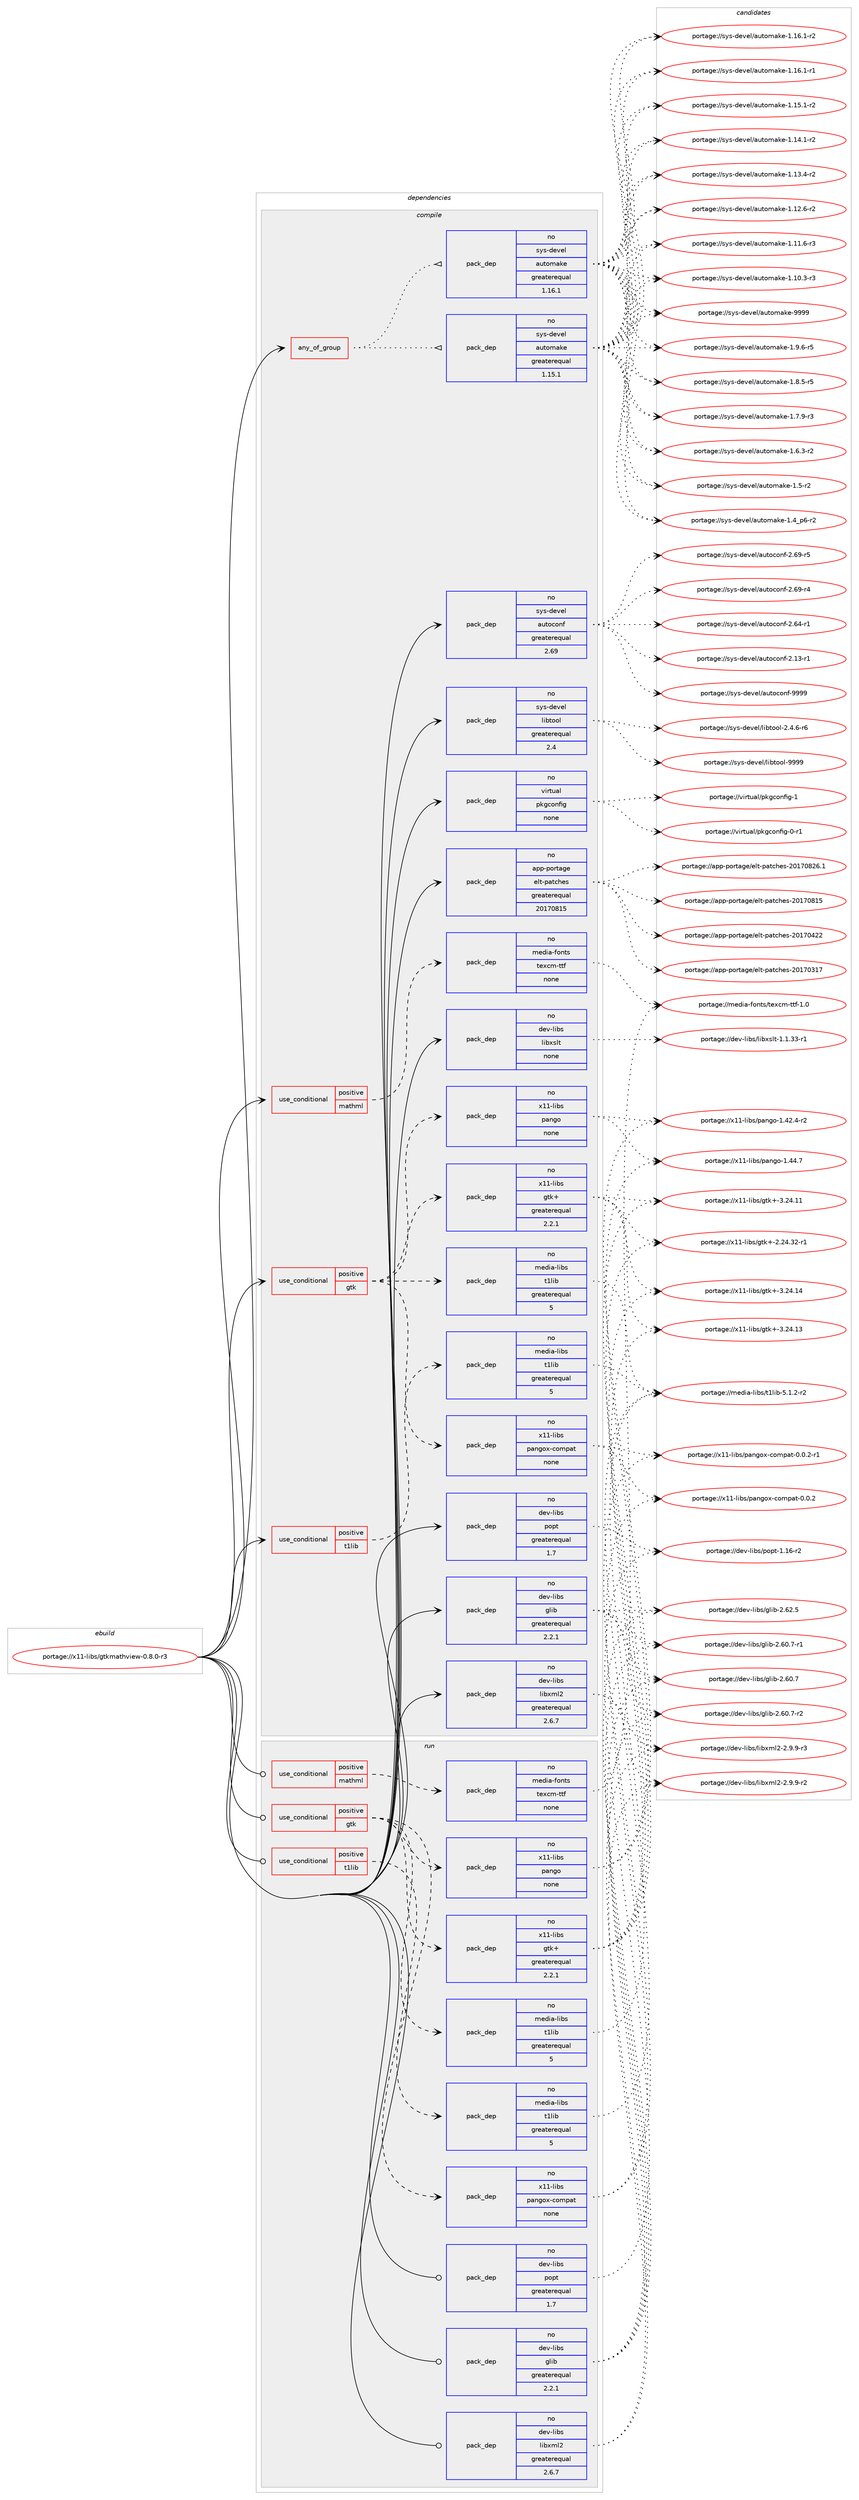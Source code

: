 digraph prolog {

# *************
# Graph options
# *************

newrank=true;
concentrate=true;
compound=true;
graph [rankdir=LR,fontname=Helvetica,fontsize=10,ranksep=1.5];#, ranksep=2.5, nodesep=0.2];
edge  [arrowhead=vee];
node  [fontname=Helvetica,fontsize=10];

# **********
# The ebuild
# **********

subgraph cluster_leftcol {
color=gray;
rank=same;
label=<<i>ebuild</i>>;
id [label="portage://x11-libs/gtkmathview-0.8.0-r3", color=red, width=4, href="../x11-libs/gtkmathview-0.8.0-r3.svg"];
}

# ****************
# The dependencies
# ****************

subgraph cluster_midcol {
color=gray;
label=<<i>dependencies</i>>;
subgraph cluster_compile {
fillcolor="#eeeeee";
style=filled;
label=<<i>compile</i>>;
subgraph any195 {
dependency12043 [label=<<TABLE BORDER="0" CELLBORDER="1" CELLSPACING="0" CELLPADDING="4"><TR><TD CELLPADDING="10">any_of_group</TD></TR></TABLE>>, shape=none, color=red];subgraph pack10420 {
dependency12044 [label=<<TABLE BORDER="0" CELLBORDER="1" CELLSPACING="0" CELLPADDING="4" WIDTH="220"><TR><TD ROWSPAN="6" CELLPADDING="30">pack_dep</TD></TR><TR><TD WIDTH="110">no</TD></TR><TR><TD>sys-devel</TD></TR><TR><TD>automake</TD></TR><TR><TD>greaterequal</TD></TR><TR><TD>1.16.1</TD></TR></TABLE>>, shape=none, color=blue];
}
dependency12043:e -> dependency12044:w [weight=20,style="dotted",arrowhead="oinv"];
subgraph pack10421 {
dependency12045 [label=<<TABLE BORDER="0" CELLBORDER="1" CELLSPACING="0" CELLPADDING="4" WIDTH="220"><TR><TD ROWSPAN="6" CELLPADDING="30">pack_dep</TD></TR><TR><TD WIDTH="110">no</TD></TR><TR><TD>sys-devel</TD></TR><TR><TD>automake</TD></TR><TR><TD>greaterequal</TD></TR><TR><TD>1.15.1</TD></TR></TABLE>>, shape=none, color=blue];
}
dependency12043:e -> dependency12045:w [weight=20,style="dotted",arrowhead="oinv"];
}
id:e -> dependency12043:w [weight=20,style="solid",arrowhead="vee"];
subgraph cond1428 {
dependency12046 [label=<<TABLE BORDER="0" CELLBORDER="1" CELLSPACING="0" CELLPADDING="4"><TR><TD ROWSPAN="3" CELLPADDING="10">use_conditional</TD></TR><TR><TD>positive</TD></TR><TR><TD>gtk</TD></TR></TABLE>>, shape=none, color=red];
subgraph pack10422 {
dependency12047 [label=<<TABLE BORDER="0" CELLBORDER="1" CELLSPACING="0" CELLPADDING="4" WIDTH="220"><TR><TD ROWSPAN="6" CELLPADDING="30">pack_dep</TD></TR><TR><TD WIDTH="110">no</TD></TR><TR><TD>media-libs</TD></TR><TR><TD>t1lib</TD></TR><TR><TD>greaterequal</TD></TR><TR><TD>5</TD></TR></TABLE>>, shape=none, color=blue];
}
dependency12046:e -> dependency12047:w [weight=20,style="dashed",arrowhead="vee"];
subgraph pack10423 {
dependency12048 [label=<<TABLE BORDER="0" CELLBORDER="1" CELLSPACING="0" CELLPADDING="4" WIDTH="220"><TR><TD ROWSPAN="6" CELLPADDING="30">pack_dep</TD></TR><TR><TD WIDTH="110">no</TD></TR><TR><TD>x11-libs</TD></TR><TR><TD>gtk+</TD></TR><TR><TD>greaterequal</TD></TR><TR><TD>2.2.1</TD></TR></TABLE>>, shape=none, color=blue];
}
dependency12046:e -> dependency12048:w [weight=20,style="dashed",arrowhead="vee"];
subgraph pack10424 {
dependency12049 [label=<<TABLE BORDER="0" CELLBORDER="1" CELLSPACING="0" CELLPADDING="4" WIDTH="220"><TR><TD ROWSPAN="6" CELLPADDING="30">pack_dep</TD></TR><TR><TD WIDTH="110">no</TD></TR><TR><TD>x11-libs</TD></TR><TR><TD>pango</TD></TR><TR><TD>none</TD></TR><TR><TD></TD></TR></TABLE>>, shape=none, color=blue];
}
dependency12046:e -> dependency12049:w [weight=20,style="dashed",arrowhead="vee"];
subgraph pack10425 {
dependency12050 [label=<<TABLE BORDER="0" CELLBORDER="1" CELLSPACING="0" CELLPADDING="4" WIDTH="220"><TR><TD ROWSPAN="6" CELLPADDING="30">pack_dep</TD></TR><TR><TD WIDTH="110">no</TD></TR><TR><TD>x11-libs</TD></TR><TR><TD>pangox-compat</TD></TR><TR><TD>none</TD></TR><TR><TD></TD></TR></TABLE>>, shape=none, color=blue];
}
dependency12046:e -> dependency12050:w [weight=20,style="dashed",arrowhead="vee"];
}
id:e -> dependency12046:w [weight=20,style="solid",arrowhead="vee"];
subgraph cond1429 {
dependency12051 [label=<<TABLE BORDER="0" CELLBORDER="1" CELLSPACING="0" CELLPADDING="4"><TR><TD ROWSPAN="3" CELLPADDING="10">use_conditional</TD></TR><TR><TD>positive</TD></TR><TR><TD>mathml</TD></TR></TABLE>>, shape=none, color=red];
subgraph pack10426 {
dependency12052 [label=<<TABLE BORDER="0" CELLBORDER="1" CELLSPACING="0" CELLPADDING="4" WIDTH="220"><TR><TD ROWSPAN="6" CELLPADDING="30">pack_dep</TD></TR><TR><TD WIDTH="110">no</TD></TR><TR><TD>media-fonts</TD></TR><TR><TD>texcm-ttf</TD></TR><TR><TD>none</TD></TR><TR><TD></TD></TR></TABLE>>, shape=none, color=blue];
}
dependency12051:e -> dependency12052:w [weight=20,style="dashed",arrowhead="vee"];
}
id:e -> dependency12051:w [weight=20,style="solid",arrowhead="vee"];
subgraph cond1430 {
dependency12053 [label=<<TABLE BORDER="0" CELLBORDER="1" CELLSPACING="0" CELLPADDING="4"><TR><TD ROWSPAN="3" CELLPADDING="10">use_conditional</TD></TR><TR><TD>positive</TD></TR><TR><TD>t1lib</TD></TR></TABLE>>, shape=none, color=red];
subgraph pack10427 {
dependency12054 [label=<<TABLE BORDER="0" CELLBORDER="1" CELLSPACING="0" CELLPADDING="4" WIDTH="220"><TR><TD ROWSPAN="6" CELLPADDING="30">pack_dep</TD></TR><TR><TD WIDTH="110">no</TD></TR><TR><TD>media-libs</TD></TR><TR><TD>t1lib</TD></TR><TR><TD>greaterequal</TD></TR><TR><TD>5</TD></TR></TABLE>>, shape=none, color=blue];
}
dependency12053:e -> dependency12054:w [weight=20,style="dashed",arrowhead="vee"];
}
id:e -> dependency12053:w [weight=20,style="solid",arrowhead="vee"];
subgraph pack10428 {
dependency12055 [label=<<TABLE BORDER="0" CELLBORDER="1" CELLSPACING="0" CELLPADDING="4" WIDTH="220"><TR><TD ROWSPAN="6" CELLPADDING="30">pack_dep</TD></TR><TR><TD WIDTH="110">no</TD></TR><TR><TD>app-portage</TD></TR><TR><TD>elt-patches</TD></TR><TR><TD>greaterequal</TD></TR><TR><TD>20170815</TD></TR></TABLE>>, shape=none, color=blue];
}
id:e -> dependency12055:w [weight=20,style="solid",arrowhead="vee"];
subgraph pack10429 {
dependency12056 [label=<<TABLE BORDER="0" CELLBORDER="1" CELLSPACING="0" CELLPADDING="4" WIDTH="220"><TR><TD ROWSPAN="6" CELLPADDING="30">pack_dep</TD></TR><TR><TD WIDTH="110">no</TD></TR><TR><TD>dev-libs</TD></TR><TR><TD>glib</TD></TR><TR><TD>greaterequal</TD></TR><TR><TD>2.2.1</TD></TR></TABLE>>, shape=none, color=blue];
}
id:e -> dependency12056:w [weight=20,style="solid",arrowhead="vee"];
subgraph pack10430 {
dependency12057 [label=<<TABLE BORDER="0" CELLBORDER="1" CELLSPACING="0" CELLPADDING="4" WIDTH="220"><TR><TD ROWSPAN="6" CELLPADDING="30">pack_dep</TD></TR><TR><TD WIDTH="110">no</TD></TR><TR><TD>dev-libs</TD></TR><TR><TD>libxml2</TD></TR><TR><TD>greaterequal</TD></TR><TR><TD>2.6.7</TD></TR></TABLE>>, shape=none, color=blue];
}
id:e -> dependency12057:w [weight=20,style="solid",arrowhead="vee"];
subgraph pack10431 {
dependency12058 [label=<<TABLE BORDER="0" CELLBORDER="1" CELLSPACING="0" CELLPADDING="4" WIDTH="220"><TR><TD ROWSPAN="6" CELLPADDING="30">pack_dep</TD></TR><TR><TD WIDTH="110">no</TD></TR><TR><TD>dev-libs</TD></TR><TR><TD>libxslt</TD></TR><TR><TD>none</TD></TR><TR><TD></TD></TR></TABLE>>, shape=none, color=blue];
}
id:e -> dependency12058:w [weight=20,style="solid",arrowhead="vee"];
subgraph pack10432 {
dependency12059 [label=<<TABLE BORDER="0" CELLBORDER="1" CELLSPACING="0" CELLPADDING="4" WIDTH="220"><TR><TD ROWSPAN="6" CELLPADDING="30">pack_dep</TD></TR><TR><TD WIDTH="110">no</TD></TR><TR><TD>dev-libs</TD></TR><TR><TD>popt</TD></TR><TR><TD>greaterequal</TD></TR><TR><TD>1.7</TD></TR></TABLE>>, shape=none, color=blue];
}
id:e -> dependency12059:w [weight=20,style="solid",arrowhead="vee"];
subgraph pack10433 {
dependency12060 [label=<<TABLE BORDER="0" CELLBORDER="1" CELLSPACING="0" CELLPADDING="4" WIDTH="220"><TR><TD ROWSPAN="6" CELLPADDING="30">pack_dep</TD></TR><TR><TD WIDTH="110">no</TD></TR><TR><TD>sys-devel</TD></TR><TR><TD>autoconf</TD></TR><TR><TD>greaterequal</TD></TR><TR><TD>2.69</TD></TR></TABLE>>, shape=none, color=blue];
}
id:e -> dependency12060:w [weight=20,style="solid",arrowhead="vee"];
subgraph pack10434 {
dependency12061 [label=<<TABLE BORDER="0" CELLBORDER="1" CELLSPACING="0" CELLPADDING="4" WIDTH="220"><TR><TD ROWSPAN="6" CELLPADDING="30">pack_dep</TD></TR><TR><TD WIDTH="110">no</TD></TR><TR><TD>sys-devel</TD></TR><TR><TD>libtool</TD></TR><TR><TD>greaterequal</TD></TR><TR><TD>2.4</TD></TR></TABLE>>, shape=none, color=blue];
}
id:e -> dependency12061:w [weight=20,style="solid",arrowhead="vee"];
subgraph pack10435 {
dependency12062 [label=<<TABLE BORDER="0" CELLBORDER="1" CELLSPACING="0" CELLPADDING="4" WIDTH="220"><TR><TD ROWSPAN="6" CELLPADDING="30">pack_dep</TD></TR><TR><TD WIDTH="110">no</TD></TR><TR><TD>virtual</TD></TR><TR><TD>pkgconfig</TD></TR><TR><TD>none</TD></TR><TR><TD></TD></TR></TABLE>>, shape=none, color=blue];
}
id:e -> dependency12062:w [weight=20,style="solid",arrowhead="vee"];
}
subgraph cluster_compileandrun {
fillcolor="#eeeeee";
style=filled;
label=<<i>compile and run</i>>;
}
subgraph cluster_run {
fillcolor="#eeeeee";
style=filled;
label=<<i>run</i>>;
subgraph cond1431 {
dependency12063 [label=<<TABLE BORDER="0" CELLBORDER="1" CELLSPACING="0" CELLPADDING="4"><TR><TD ROWSPAN="3" CELLPADDING="10">use_conditional</TD></TR><TR><TD>positive</TD></TR><TR><TD>gtk</TD></TR></TABLE>>, shape=none, color=red];
subgraph pack10436 {
dependency12064 [label=<<TABLE BORDER="0" CELLBORDER="1" CELLSPACING="0" CELLPADDING="4" WIDTH="220"><TR><TD ROWSPAN="6" CELLPADDING="30">pack_dep</TD></TR><TR><TD WIDTH="110">no</TD></TR><TR><TD>media-libs</TD></TR><TR><TD>t1lib</TD></TR><TR><TD>greaterequal</TD></TR><TR><TD>5</TD></TR></TABLE>>, shape=none, color=blue];
}
dependency12063:e -> dependency12064:w [weight=20,style="dashed",arrowhead="vee"];
subgraph pack10437 {
dependency12065 [label=<<TABLE BORDER="0" CELLBORDER="1" CELLSPACING="0" CELLPADDING="4" WIDTH="220"><TR><TD ROWSPAN="6" CELLPADDING="30">pack_dep</TD></TR><TR><TD WIDTH="110">no</TD></TR><TR><TD>x11-libs</TD></TR><TR><TD>gtk+</TD></TR><TR><TD>greaterequal</TD></TR><TR><TD>2.2.1</TD></TR></TABLE>>, shape=none, color=blue];
}
dependency12063:e -> dependency12065:w [weight=20,style="dashed",arrowhead="vee"];
subgraph pack10438 {
dependency12066 [label=<<TABLE BORDER="0" CELLBORDER="1" CELLSPACING="0" CELLPADDING="4" WIDTH="220"><TR><TD ROWSPAN="6" CELLPADDING="30">pack_dep</TD></TR><TR><TD WIDTH="110">no</TD></TR><TR><TD>x11-libs</TD></TR><TR><TD>pango</TD></TR><TR><TD>none</TD></TR><TR><TD></TD></TR></TABLE>>, shape=none, color=blue];
}
dependency12063:e -> dependency12066:w [weight=20,style="dashed",arrowhead="vee"];
subgraph pack10439 {
dependency12067 [label=<<TABLE BORDER="0" CELLBORDER="1" CELLSPACING="0" CELLPADDING="4" WIDTH="220"><TR><TD ROWSPAN="6" CELLPADDING="30">pack_dep</TD></TR><TR><TD WIDTH="110">no</TD></TR><TR><TD>x11-libs</TD></TR><TR><TD>pangox-compat</TD></TR><TR><TD>none</TD></TR><TR><TD></TD></TR></TABLE>>, shape=none, color=blue];
}
dependency12063:e -> dependency12067:w [weight=20,style="dashed",arrowhead="vee"];
}
id:e -> dependency12063:w [weight=20,style="solid",arrowhead="odot"];
subgraph cond1432 {
dependency12068 [label=<<TABLE BORDER="0" CELLBORDER="1" CELLSPACING="0" CELLPADDING="4"><TR><TD ROWSPAN="3" CELLPADDING="10">use_conditional</TD></TR><TR><TD>positive</TD></TR><TR><TD>mathml</TD></TR></TABLE>>, shape=none, color=red];
subgraph pack10440 {
dependency12069 [label=<<TABLE BORDER="0" CELLBORDER="1" CELLSPACING="0" CELLPADDING="4" WIDTH="220"><TR><TD ROWSPAN="6" CELLPADDING="30">pack_dep</TD></TR><TR><TD WIDTH="110">no</TD></TR><TR><TD>media-fonts</TD></TR><TR><TD>texcm-ttf</TD></TR><TR><TD>none</TD></TR><TR><TD></TD></TR></TABLE>>, shape=none, color=blue];
}
dependency12068:e -> dependency12069:w [weight=20,style="dashed",arrowhead="vee"];
}
id:e -> dependency12068:w [weight=20,style="solid",arrowhead="odot"];
subgraph cond1433 {
dependency12070 [label=<<TABLE BORDER="0" CELLBORDER="1" CELLSPACING="0" CELLPADDING="4"><TR><TD ROWSPAN="3" CELLPADDING="10">use_conditional</TD></TR><TR><TD>positive</TD></TR><TR><TD>t1lib</TD></TR></TABLE>>, shape=none, color=red];
subgraph pack10441 {
dependency12071 [label=<<TABLE BORDER="0" CELLBORDER="1" CELLSPACING="0" CELLPADDING="4" WIDTH="220"><TR><TD ROWSPAN="6" CELLPADDING="30">pack_dep</TD></TR><TR><TD WIDTH="110">no</TD></TR><TR><TD>media-libs</TD></TR><TR><TD>t1lib</TD></TR><TR><TD>greaterequal</TD></TR><TR><TD>5</TD></TR></TABLE>>, shape=none, color=blue];
}
dependency12070:e -> dependency12071:w [weight=20,style="dashed",arrowhead="vee"];
}
id:e -> dependency12070:w [weight=20,style="solid",arrowhead="odot"];
subgraph pack10442 {
dependency12072 [label=<<TABLE BORDER="0" CELLBORDER="1" CELLSPACING="0" CELLPADDING="4" WIDTH="220"><TR><TD ROWSPAN="6" CELLPADDING="30">pack_dep</TD></TR><TR><TD WIDTH="110">no</TD></TR><TR><TD>dev-libs</TD></TR><TR><TD>glib</TD></TR><TR><TD>greaterequal</TD></TR><TR><TD>2.2.1</TD></TR></TABLE>>, shape=none, color=blue];
}
id:e -> dependency12072:w [weight=20,style="solid",arrowhead="odot"];
subgraph pack10443 {
dependency12073 [label=<<TABLE BORDER="0" CELLBORDER="1" CELLSPACING="0" CELLPADDING="4" WIDTH="220"><TR><TD ROWSPAN="6" CELLPADDING="30">pack_dep</TD></TR><TR><TD WIDTH="110">no</TD></TR><TR><TD>dev-libs</TD></TR><TR><TD>libxml2</TD></TR><TR><TD>greaterequal</TD></TR><TR><TD>2.6.7</TD></TR></TABLE>>, shape=none, color=blue];
}
id:e -> dependency12073:w [weight=20,style="solid",arrowhead="odot"];
subgraph pack10444 {
dependency12074 [label=<<TABLE BORDER="0" CELLBORDER="1" CELLSPACING="0" CELLPADDING="4" WIDTH="220"><TR><TD ROWSPAN="6" CELLPADDING="30">pack_dep</TD></TR><TR><TD WIDTH="110">no</TD></TR><TR><TD>dev-libs</TD></TR><TR><TD>popt</TD></TR><TR><TD>greaterequal</TD></TR><TR><TD>1.7</TD></TR></TABLE>>, shape=none, color=blue];
}
id:e -> dependency12074:w [weight=20,style="solid",arrowhead="odot"];
}
}

# **************
# The candidates
# **************

subgraph cluster_choices {
rank=same;
color=gray;
label=<<i>candidates</i>>;

subgraph choice10420 {
color=black;
nodesep=1;
choice115121115451001011181011084797117116111109971071014557575757 [label="portage://sys-devel/automake-9999", color=red, width=4,href="../sys-devel/automake-9999.svg"];
choice115121115451001011181011084797117116111109971071014549465746544511453 [label="portage://sys-devel/automake-1.9.6-r5", color=red, width=4,href="../sys-devel/automake-1.9.6-r5.svg"];
choice115121115451001011181011084797117116111109971071014549465646534511453 [label="portage://sys-devel/automake-1.8.5-r5", color=red, width=4,href="../sys-devel/automake-1.8.5-r5.svg"];
choice115121115451001011181011084797117116111109971071014549465546574511451 [label="portage://sys-devel/automake-1.7.9-r3", color=red, width=4,href="../sys-devel/automake-1.7.9-r3.svg"];
choice115121115451001011181011084797117116111109971071014549465446514511450 [label="portage://sys-devel/automake-1.6.3-r2", color=red, width=4,href="../sys-devel/automake-1.6.3-r2.svg"];
choice11512111545100101118101108479711711611110997107101454946534511450 [label="portage://sys-devel/automake-1.5-r2", color=red, width=4,href="../sys-devel/automake-1.5-r2.svg"];
choice115121115451001011181011084797117116111109971071014549465295112544511450 [label="portage://sys-devel/automake-1.4_p6-r2", color=red, width=4,href="../sys-devel/automake-1.4_p6-r2.svg"];
choice11512111545100101118101108479711711611110997107101454946495446494511450 [label="portage://sys-devel/automake-1.16.1-r2", color=red, width=4,href="../sys-devel/automake-1.16.1-r2.svg"];
choice11512111545100101118101108479711711611110997107101454946495446494511449 [label="portage://sys-devel/automake-1.16.1-r1", color=red, width=4,href="../sys-devel/automake-1.16.1-r1.svg"];
choice11512111545100101118101108479711711611110997107101454946495346494511450 [label="portage://sys-devel/automake-1.15.1-r2", color=red, width=4,href="../sys-devel/automake-1.15.1-r2.svg"];
choice11512111545100101118101108479711711611110997107101454946495246494511450 [label="portage://sys-devel/automake-1.14.1-r2", color=red, width=4,href="../sys-devel/automake-1.14.1-r2.svg"];
choice11512111545100101118101108479711711611110997107101454946495146524511450 [label="portage://sys-devel/automake-1.13.4-r2", color=red, width=4,href="../sys-devel/automake-1.13.4-r2.svg"];
choice11512111545100101118101108479711711611110997107101454946495046544511450 [label="portage://sys-devel/automake-1.12.6-r2", color=red, width=4,href="../sys-devel/automake-1.12.6-r2.svg"];
choice11512111545100101118101108479711711611110997107101454946494946544511451 [label="portage://sys-devel/automake-1.11.6-r3", color=red, width=4,href="../sys-devel/automake-1.11.6-r3.svg"];
choice11512111545100101118101108479711711611110997107101454946494846514511451 [label="portage://sys-devel/automake-1.10.3-r3", color=red, width=4,href="../sys-devel/automake-1.10.3-r3.svg"];
dependency12044:e -> choice115121115451001011181011084797117116111109971071014557575757:w [style=dotted,weight="100"];
dependency12044:e -> choice115121115451001011181011084797117116111109971071014549465746544511453:w [style=dotted,weight="100"];
dependency12044:e -> choice115121115451001011181011084797117116111109971071014549465646534511453:w [style=dotted,weight="100"];
dependency12044:e -> choice115121115451001011181011084797117116111109971071014549465546574511451:w [style=dotted,weight="100"];
dependency12044:e -> choice115121115451001011181011084797117116111109971071014549465446514511450:w [style=dotted,weight="100"];
dependency12044:e -> choice11512111545100101118101108479711711611110997107101454946534511450:w [style=dotted,weight="100"];
dependency12044:e -> choice115121115451001011181011084797117116111109971071014549465295112544511450:w [style=dotted,weight="100"];
dependency12044:e -> choice11512111545100101118101108479711711611110997107101454946495446494511450:w [style=dotted,weight="100"];
dependency12044:e -> choice11512111545100101118101108479711711611110997107101454946495446494511449:w [style=dotted,weight="100"];
dependency12044:e -> choice11512111545100101118101108479711711611110997107101454946495346494511450:w [style=dotted,weight="100"];
dependency12044:e -> choice11512111545100101118101108479711711611110997107101454946495246494511450:w [style=dotted,weight="100"];
dependency12044:e -> choice11512111545100101118101108479711711611110997107101454946495146524511450:w [style=dotted,weight="100"];
dependency12044:e -> choice11512111545100101118101108479711711611110997107101454946495046544511450:w [style=dotted,weight="100"];
dependency12044:e -> choice11512111545100101118101108479711711611110997107101454946494946544511451:w [style=dotted,weight="100"];
dependency12044:e -> choice11512111545100101118101108479711711611110997107101454946494846514511451:w [style=dotted,weight="100"];
}
subgraph choice10421 {
color=black;
nodesep=1;
choice115121115451001011181011084797117116111109971071014557575757 [label="portage://sys-devel/automake-9999", color=red, width=4,href="../sys-devel/automake-9999.svg"];
choice115121115451001011181011084797117116111109971071014549465746544511453 [label="portage://sys-devel/automake-1.9.6-r5", color=red, width=4,href="../sys-devel/automake-1.9.6-r5.svg"];
choice115121115451001011181011084797117116111109971071014549465646534511453 [label="portage://sys-devel/automake-1.8.5-r5", color=red, width=4,href="../sys-devel/automake-1.8.5-r5.svg"];
choice115121115451001011181011084797117116111109971071014549465546574511451 [label="portage://sys-devel/automake-1.7.9-r3", color=red, width=4,href="../sys-devel/automake-1.7.9-r3.svg"];
choice115121115451001011181011084797117116111109971071014549465446514511450 [label="portage://sys-devel/automake-1.6.3-r2", color=red, width=4,href="../sys-devel/automake-1.6.3-r2.svg"];
choice11512111545100101118101108479711711611110997107101454946534511450 [label="portage://sys-devel/automake-1.5-r2", color=red, width=4,href="../sys-devel/automake-1.5-r2.svg"];
choice115121115451001011181011084797117116111109971071014549465295112544511450 [label="portage://sys-devel/automake-1.4_p6-r2", color=red, width=4,href="../sys-devel/automake-1.4_p6-r2.svg"];
choice11512111545100101118101108479711711611110997107101454946495446494511450 [label="portage://sys-devel/automake-1.16.1-r2", color=red, width=4,href="../sys-devel/automake-1.16.1-r2.svg"];
choice11512111545100101118101108479711711611110997107101454946495446494511449 [label="portage://sys-devel/automake-1.16.1-r1", color=red, width=4,href="../sys-devel/automake-1.16.1-r1.svg"];
choice11512111545100101118101108479711711611110997107101454946495346494511450 [label="portage://sys-devel/automake-1.15.1-r2", color=red, width=4,href="../sys-devel/automake-1.15.1-r2.svg"];
choice11512111545100101118101108479711711611110997107101454946495246494511450 [label="portage://sys-devel/automake-1.14.1-r2", color=red, width=4,href="../sys-devel/automake-1.14.1-r2.svg"];
choice11512111545100101118101108479711711611110997107101454946495146524511450 [label="portage://sys-devel/automake-1.13.4-r2", color=red, width=4,href="../sys-devel/automake-1.13.4-r2.svg"];
choice11512111545100101118101108479711711611110997107101454946495046544511450 [label="portage://sys-devel/automake-1.12.6-r2", color=red, width=4,href="../sys-devel/automake-1.12.6-r2.svg"];
choice11512111545100101118101108479711711611110997107101454946494946544511451 [label="portage://sys-devel/automake-1.11.6-r3", color=red, width=4,href="../sys-devel/automake-1.11.6-r3.svg"];
choice11512111545100101118101108479711711611110997107101454946494846514511451 [label="portage://sys-devel/automake-1.10.3-r3", color=red, width=4,href="../sys-devel/automake-1.10.3-r3.svg"];
dependency12045:e -> choice115121115451001011181011084797117116111109971071014557575757:w [style=dotted,weight="100"];
dependency12045:e -> choice115121115451001011181011084797117116111109971071014549465746544511453:w [style=dotted,weight="100"];
dependency12045:e -> choice115121115451001011181011084797117116111109971071014549465646534511453:w [style=dotted,weight="100"];
dependency12045:e -> choice115121115451001011181011084797117116111109971071014549465546574511451:w [style=dotted,weight="100"];
dependency12045:e -> choice115121115451001011181011084797117116111109971071014549465446514511450:w [style=dotted,weight="100"];
dependency12045:e -> choice11512111545100101118101108479711711611110997107101454946534511450:w [style=dotted,weight="100"];
dependency12045:e -> choice115121115451001011181011084797117116111109971071014549465295112544511450:w [style=dotted,weight="100"];
dependency12045:e -> choice11512111545100101118101108479711711611110997107101454946495446494511450:w [style=dotted,weight="100"];
dependency12045:e -> choice11512111545100101118101108479711711611110997107101454946495446494511449:w [style=dotted,weight="100"];
dependency12045:e -> choice11512111545100101118101108479711711611110997107101454946495346494511450:w [style=dotted,weight="100"];
dependency12045:e -> choice11512111545100101118101108479711711611110997107101454946495246494511450:w [style=dotted,weight="100"];
dependency12045:e -> choice11512111545100101118101108479711711611110997107101454946495146524511450:w [style=dotted,weight="100"];
dependency12045:e -> choice11512111545100101118101108479711711611110997107101454946495046544511450:w [style=dotted,weight="100"];
dependency12045:e -> choice11512111545100101118101108479711711611110997107101454946494946544511451:w [style=dotted,weight="100"];
dependency12045:e -> choice11512111545100101118101108479711711611110997107101454946494846514511451:w [style=dotted,weight="100"];
}
subgraph choice10422 {
color=black;
nodesep=1;
choice1091011001059745108105981154711649108105984553464946504511450 [label="portage://media-libs/t1lib-5.1.2-r2", color=red, width=4,href="../media-libs/t1lib-5.1.2-r2.svg"];
dependency12047:e -> choice1091011001059745108105981154711649108105984553464946504511450:w [style=dotted,weight="100"];
}
subgraph choice10423 {
color=black;
nodesep=1;
choice1204949451081059811547103116107434551465052464952 [label="portage://x11-libs/gtk+-3.24.14", color=red, width=4,href="../x11-libs/gtk+-3.24.14.svg"];
choice1204949451081059811547103116107434551465052464951 [label="portage://x11-libs/gtk+-3.24.13", color=red, width=4,href="../x11-libs/gtk+-3.24.13.svg"];
choice1204949451081059811547103116107434551465052464949 [label="portage://x11-libs/gtk+-3.24.11", color=red, width=4,href="../x11-libs/gtk+-3.24.11.svg"];
choice12049494510810598115471031161074345504650524651504511449 [label="portage://x11-libs/gtk+-2.24.32-r1", color=red, width=4,href="../x11-libs/gtk+-2.24.32-r1.svg"];
dependency12048:e -> choice1204949451081059811547103116107434551465052464952:w [style=dotted,weight="100"];
dependency12048:e -> choice1204949451081059811547103116107434551465052464951:w [style=dotted,weight="100"];
dependency12048:e -> choice1204949451081059811547103116107434551465052464949:w [style=dotted,weight="100"];
dependency12048:e -> choice12049494510810598115471031161074345504650524651504511449:w [style=dotted,weight="100"];
}
subgraph choice10424 {
color=black;
nodesep=1;
choice12049494510810598115471129711010311145494652524655 [label="portage://x11-libs/pango-1.44.7", color=red, width=4,href="../x11-libs/pango-1.44.7.svg"];
choice120494945108105981154711297110103111454946525046524511450 [label="portage://x11-libs/pango-1.42.4-r2", color=red, width=4,href="../x11-libs/pango-1.42.4-r2.svg"];
dependency12049:e -> choice12049494510810598115471129711010311145494652524655:w [style=dotted,weight="100"];
dependency12049:e -> choice120494945108105981154711297110103111454946525046524511450:w [style=dotted,weight="100"];
}
subgraph choice10425 {
color=black;
nodesep=1;
choice1204949451081059811547112971101031111204599111109112971164548464846504511449 [label="portage://x11-libs/pangox-compat-0.0.2-r1", color=red, width=4,href="../x11-libs/pangox-compat-0.0.2-r1.svg"];
choice120494945108105981154711297110103111120459911110911297116454846484650 [label="portage://x11-libs/pangox-compat-0.0.2", color=red, width=4,href="../x11-libs/pangox-compat-0.0.2.svg"];
dependency12050:e -> choice1204949451081059811547112971101031111204599111109112971164548464846504511449:w [style=dotted,weight="100"];
dependency12050:e -> choice120494945108105981154711297110103111120459911110911297116454846484650:w [style=dotted,weight="100"];
}
subgraph choice10426 {
color=black;
nodesep=1;
choice109101100105974510211111011611547116101120991094511611610245494648 [label="portage://media-fonts/texcm-ttf-1.0", color=red, width=4,href="../media-fonts/texcm-ttf-1.0.svg"];
dependency12052:e -> choice109101100105974510211111011611547116101120991094511611610245494648:w [style=dotted,weight="100"];
}
subgraph choice10427 {
color=black;
nodesep=1;
choice1091011001059745108105981154711649108105984553464946504511450 [label="portage://media-libs/t1lib-5.1.2-r2", color=red, width=4,href="../media-libs/t1lib-5.1.2-r2.svg"];
dependency12054:e -> choice1091011001059745108105981154711649108105984553464946504511450:w [style=dotted,weight="100"];
}
subgraph choice10428 {
color=black;
nodesep=1;
choice971121124511211111411697103101471011081164511297116991041011154550484955485650544649 [label="portage://app-portage/elt-patches-20170826.1", color=red, width=4,href="../app-portage/elt-patches-20170826.1.svg"];
choice97112112451121111141169710310147101108116451129711699104101115455048495548564953 [label="portage://app-portage/elt-patches-20170815", color=red, width=4,href="../app-portage/elt-patches-20170815.svg"];
choice97112112451121111141169710310147101108116451129711699104101115455048495548525050 [label="portage://app-portage/elt-patches-20170422", color=red, width=4,href="../app-portage/elt-patches-20170422.svg"];
choice97112112451121111141169710310147101108116451129711699104101115455048495548514955 [label="portage://app-portage/elt-patches-20170317", color=red, width=4,href="../app-portage/elt-patches-20170317.svg"];
dependency12055:e -> choice971121124511211111411697103101471011081164511297116991041011154550484955485650544649:w [style=dotted,weight="100"];
dependency12055:e -> choice97112112451121111141169710310147101108116451129711699104101115455048495548564953:w [style=dotted,weight="100"];
dependency12055:e -> choice97112112451121111141169710310147101108116451129711699104101115455048495548525050:w [style=dotted,weight="100"];
dependency12055:e -> choice97112112451121111141169710310147101108116451129711699104101115455048495548514955:w [style=dotted,weight="100"];
}
subgraph choice10429 {
color=black;
nodesep=1;
choice1001011184510810598115471031081059845504654504653 [label="portage://dev-libs/glib-2.62.5", color=red, width=4,href="../dev-libs/glib-2.62.5.svg"];
choice10010111845108105981154710310810598455046544846554511450 [label="portage://dev-libs/glib-2.60.7-r2", color=red, width=4,href="../dev-libs/glib-2.60.7-r2.svg"];
choice10010111845108105981154710310810598455046544846554511449 [label="portage://dev-libs/glib-2.60.7-r1", color=red, width=4,href="../dev-libs/glib-2.60.7-r1.svg"];
choice1001011184510810598115471031081059845504654484655 [label="portage://dev-libs/glib-2.60.7", color=red, width=4,href="../dev-libs/glib-2.60.7.svg"];
dependency12056:e -> choice1001011184510810598115471031081059845504654504653:w [style=dotted,weight="100"];
dependency12056:e -> choice10010111845108105981154710310810598455046544846554511450:w [style=dotted,weight="100"];
dependency12056:e -> choice10010111845108105981154710310810598455046544846554511449:w [style=dotted,weight="100"];
dependency12056:e -> choice1001011184510810598115471031081059845504654484655:w [style=dotted,weight="100"];
}
subgraph choice10430 {
color=black;
nodesep=1;
choice10010111845108105981154710810598120109108504550465746574511451 [label="portage://dev-libs/libxml2-2.9.9-r3", color=red, width=4,href="../dev-libs/libxml2-2.9.9-r3.svg"];
choice10010111845108105981154710810598120109108504550465746574511450 [label="portage://dev-libs/libxml2-2.9.9-r2", color=red, width=4,href="../dev-libs/libxml2-2.9.9-r2.svg"];
dependency12057:e -> choice10010111845108105981154710810598120109108504550465746574511451:w [style=dotted,weight="100"];
dependency12057:e -> choice10010111845108105981154710810598120109108504550465746574511450:w [style=dotted,weight="100"];
}
subgraph choice10431 {
color=black;
nodesep=1;
choice10010111845108105981154710810598120115108116454946494651514511449 [label="portage://dev-libs/libxslt-1.1.33-r1", color=red, width=4,href="../dev-libs/libxslt-1.1.33-r1.svg"];
dependency12058:e -> choice10010111845108105981154710810598120115108116454946494651514511449:w [style=dotted,weight="100"];
}
subgraph choice10432 {
color=black;
nodesep=1;
choice10010111845108105981154711211111211645494649544511450 [label="portage://dev-libs/popt-1.16-r2", color=red, width=4,href="../dev-libs/popt-1.16-r2.svg"];
dependency12059:e -> choice10010111845108105981154711211111211645494649544511450:w [style=dotted,weight="100"];
}
subgraph choice10433 {
color=black;
nodesep=1;
choice115121115451001011181011084797117116111991111101024557575757 [label="portage://sys-devel/autoconf-9999", color=red, width=4,href="../sys-devel/autoconf-9999.svg"];
choice1151211154510010111810110847971171161119911111010245504654574511453 [label="portage://sys-devel/autoconf-2.69-r5", color=red, width=4,href="../sys-devel/autoconf-2.69-r5.svg"];
choice1151211154510010111810110847971171161119911111010245504654574511452 [label="portage://sys-devel/autoconf-2.69-r4", color=red, width=4,href="../sys-devel/autoconf-2.69-r4.svg"];
choice1151211154510010111810110847971171161119911111010245504654524511449 [label="portage://sys-devel/autoconf-2.64-r1", color=red, width=4,href="../sys-devel/autoconf-2.64-r1.svg"];
choice1151211154510010111810110847971171161119911111010245504649514511449 [label="portage://sys-devel/autoconf-2.13-r1", color=red, width=4,href="../sys-devel/autoconf-2.13-r1.svg"];
dependency12060:e -> choice115121115451001011181011084797117116111991111101024557575757:w [style=dotted,weight="100"];
dependency12060:e -> choice1151211154510010111810110847971171161119911111010245504654574511453:w [style=dotted,weight="100"];
dependency12060:e -> choice1151211154510010111810110847971171161119911111010245504654574511452:w [style=dotted,weight="100"];
dependency12060:e -> choice1151211154510010111810110847971171161119911111010245504654524511449:w [style=dotted,weight="100"];
dependency12060:e -> choice1151211154510010111810110847971171161119911111010245504649514511449:w [style=dotted,weight="100"];
}
subgraph choice10434 {
color=black;
nodesep=1;
choice1151211154510010111810110847108105981161111111084557575757 [label="portage://sys-devel/libtool-9999", color=red, width=4,href="../sys-devel/libtool-9999.svg"];
choice1151211154510010111810110847108105981161111111084550465246544511454 [label="portage://sys-devel/libtool-2.4.6-r6", color=red, width=4,href="../sys-devel/libtool-2.4.6-r6.svg"];
dependency12061:e -> choice1151211154510010111810110847108105981161111111084557575757:w [style=dotted,weight="100"];
dependency12061:e -> choice1151211154510010111810110847108105981161111111084550465246544511454:w [style=dotted,weight="100"];
}
subgraph choice10435 {
color=black;
nodesep=1;
choice1181051141161179710847112107103991111101021051034549 [label="portage://virtual/pkgconfig-1", color=red, width=4,href="../virtual/pkgconfig-1.svg"];
choice11810511411611797108471121071039911111010210510345484511449 [label="portage://virtual/pkgconfig-0-r1", color=red, width=4,href="../virtual/pkgconfig-0-r1.svg"];
dependency12062:e -> choice1181051141161179710847112107103991111101021051034549:w [style=dotted,weight="100"];
dependency12062:e -> choice11810511411611797108471121071039911111010210510345484511449:w [style=dotted,weight="100"];
}
subgraph choice10436 {
color=black;
nodesep=1;
choice1091011001059745108105981154711649108105984553464946504511450 [label="portage://media-libs/t1lib-5.1.2-r2", color=red, width=4,href="../media-libs/t1lib-5.1.2-r2.svg"];
dependency12064:e -> choice1091011001059745108105981154711649108105984553464946504511450:w [style=dotted,weight="100"];
}
subgraph choice10437 {
color=black;
nodesep=1;
choice1204949451081059811547103116107434551465052464952 [label="portage://x11-libs/gtk+-3.24.14", color=red, width=4,href="../x11-libs/gtk+-3.24.14.svg"];
choice1204949451081059811547103116107434551465052464951 [label="portage://x11-libs/gtk+-3.24.13", color=red, width=4,href="../x11-libs/gtk+-3.24.13.svg"];
choice1204949451081059811547103116107434551465052464949 [label="portage://x11-libs/gtk+-3.24.11", color=red, width=4,href="../x11-libs/gtk+-3.24.11.svg"];
choice12049494510810598115471031161074345504650524651504511449 [label="portage://x11-libs/gtk+-2.24.32-r1", color=red, width=4,href="../x11-libs/gtk+-2.24.32-r1.svg"];
dependency12065:e -> choice1204949451081059811547103116107434551465052464952:w [style=dotted,weight="100"];
dependency12065:e -> choice1204949451081059811547103116107434551465052464951:w [style=dotted,weight="100"];
dependency12065:e -> choice1204949451081059811547103116107434551465052464949:w [style=dotted,weight="100"];
dependency12065:e -> choice12049494510810598115471031161074345504650524651504511449:w [style=dotted,weight="100"];
}
subgraph choice10438 {
color=black;
nodesep=1;
choice12049494510810598115471129711010311145494652524655 [label="portage://x11-libs/pango-1.44.7", color=red, width=4,href="../x11-libs/pango-1.44.7.svg"];
choice120494945108105981154711297110103111454946525046524511450 [label="portage://x11-libs/pango-1.42.4-r2", color=red, width=4,href="../x11-libs/pango-1.42.4-r2.svg"];
dependency12066:e -> choice12049494510810598115471129711010311145494652524655:w [style=dotted,weight="100"];
dependency12066:e -> choice120494945108105981154711297110103111454946525046524511450:w [style=dotted,weight="100"];
}
subgraph choice10439 {
color=black;
nodesep=1;
choice1204949451081059811547112971101031111204599111109112971164548464846504511449 [label="portage://x11-libs/pangox-compat-0.0.2-r1", color=red, width=4,href="../x11-libs/pangox-compat-0.0.2-r1.svg"];
choice120494945108105981154711297110103111120459911110911297116454846484650 [label="portage://x11-libs/pangox-compat-0.0.2", color=red, width=4,href="../x11-libs/pangox-compat-0.0.2.svg"];
dependency12067:e -> choice1204949451081059811547112971101031111204599111109112971164548464846504511449:w [style=dotted,weight="100"];
dependency12067:e -> choice120494945108105981154711297110103111120459911110911297116454846484650:w [style=dotted,weight="100"];
}
subgraph choice10440 {
color=black;
nodesep=1;
choice109101100105974510211111011611547116101120991094511611610245494648 [label="portage://media-fonts/texcm-ttf-1.0", color=red, width=4,href="../media-fonts/texcm-ttf-1.0.svg"];
dependency12069:e -> choice109101100105974510211111011611547116101120991094511611610245494648:w [style=dotted,weight="100"];
}
subgraph choice10441 {
color=black;
nodesep=1;
choice1091011001059745108105981154711649108105984553464946504511450 [label="portage://media-libs/t1lib-5.1.2-r2", color=red, width=4,href="../media-libs/t1lib-5.1.2-r2.svg"];
dependency12071:e -> choice1091011001059745108105981154711649108105984553464946504511450:w [style=dotted,weight="100"];
}
subgraph choice10442 {
color=black;
nodesep=1;
choice1001011184510810598115471031081059845504654504653 [label="portage://dev-libs/glib-2.62.5", color=red, width=4,href="../dev-libs/glib-2.62.5.svg"];
choice10010111845108105981154710310810598455046544846554511450 [label="portage://dev-libs/glib-2.60.7-r2", color=red, width=4,href="../dev-libs/glib-2.60.7-r2.svg"];
choice10010111845108105981154710310810598455046544846554511449 [label="portage://dev-libs/glib-2.60.7-r1", color=red, width=4,href="../dev-libs/glib-2.60.7-r1.svg"];
choice1001011184510810598115471031081059845504654484655 [label="portage://dev-libs/glib-2.60.7", color=red, width=4,href="../dev-libs/glib-2.60.7.svg"];
dependency12072:e -> choice1001011184510810598115471031081059845504654504653:w [style=dotted,weight="100"];
dependency12072:e -> choice10010111845108105981154710310810598455046544846554511450:w [style=dotted,weight="100"];
dependency12072:e -> choice10010111845108105981154710310810598455046544846554511449:w [style=dotted,weight="100"];
dependency12072:e -> choice1001011184510810598115471031081059845504654484655:w [style=dotted,weight="100"];
}
subgraph choice10443 {
color=black;
nodesep=1;
choice10010111845108105981154710810598120109108504550465746574511451 [label="portage://dev-libs/libxml2-2.9.9-r3", color=red, width=4,href="../dev-libs/libxml2-2.9.9-r3.svg"];
choice10010111845108105981154710810598120109108504550465746574511450 [label="portage://dev-libs/libxml2-2.9.9-r2", color=red, width=4,href="../dev-libs/libxml2-2.9.9-r2.svg"];
dependency12073:e -> choice10010111845108105981154710810598120109108504550465746574511451:w [style=dotted,weight="100"];
dependency12073:e -> choice10010111845108105981154710810598120109108504550465746574511450:w [style=dotted,weight="100"];
}
subgraph choice10444 {
color=black;
nodesep=1;
choice10010111845108105981154711211111211645494649544511450 [label="portage://dev-libs/popt-1.16-r2", color=red, width=4,href="../dev-libs/popt-1.16-r2.svg"];
dependency12074:e -> choice10010111845108105981154711211111211645494649544511450:w [style=dotted,weight="100"];
}
}

}
